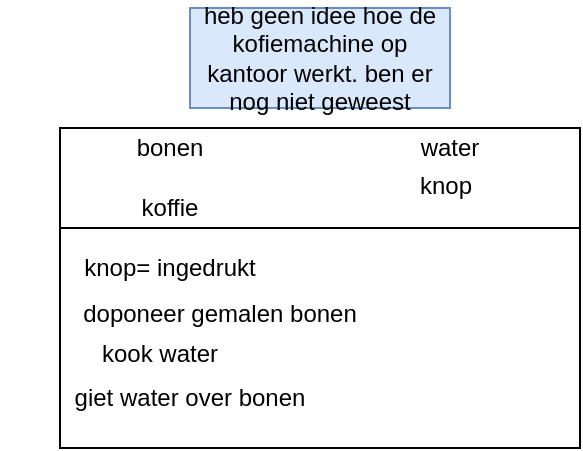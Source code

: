 <mxfile version="12.2.4" pages="1"><diagram id="VwrQlYqHBkdmklEmOdZv" name="Page-1"><mxGraphModel dx="720" dy="549" grid="1" gridSize="10" guides="1" tooltips="1" connect="1" arrows="1" fold="1" page="1" pageScale="1" pageWidth="850" pageHeight="1100" math="0" shadow="0"><root><mxCell id="0"/><mxCell id="1" parent="0"/><mxCell id="17" value="" style="rounded=0;whiteSpace=wrap;html=1;" parent="1" vertex="1"><mxGeometry x="180" y="190" width="260" height="160" as="geometry"/></mxCell><mxCell id="18" value="" style="rounded=0;whiteSpace=wrap;html=1;align=left;" parent="1" vertex="1"><mxGeometry x="180" y="190" width="260" height="50" as="geometry"/></mxCell><mxCell id="44" value="bonen" style="text;html=1;strokeColor=none;fillColor=none;align=center;verticalAlign=middle;whiteSpace=wrap;rounded=0;" parent="1" vertex="1"><mxGeometry x="200" y="190" width="70" height="20" as="geometry"/></mxCell><mxCell id="61" value="koffie" style="text;html=1;strokeColor=none;fillColor=none;align=center;verticalAlign=middle;whiteSpace=wrap;rounded=0;" parent="1" vertex="1"><mxGeometry x="200" y="220" width="70" height="20" as="geometry"/></mxCell><mxCell id="62" value="water" style="text;html=1;strokeColor=none;fillColor=none;align=center;verticalAlign=middle;whiteSpace=wrap;rounded=0;" parent="1" vertex="1"><mxGeometry x="340" y="190" width="70" height="20" as="geometry"/></mxCell><mxCell id="131" value="knop= ingedrukt" style="text;html=1;strokeColor=none;fillColor=none;align=center;verticalAlign=middle;whiteSpace=wrap;rounded=0;" parent="1" vertex="1"><mxGeometry x="155" y="250" width="160" height="20" as="geometry"/></mxCell><mxCell id="133" value="heb geen idee hoe de kofiemachine op kantoor werkt. ben er nog niet geweest" style="text;html=1;strokeColor=#6c8ebf;fillColor=#dae8fc;align=center;verticalAlign=middle;whiteSpace=wrap;rounded=0;" parent="1" vertex="1"><mxGeometry x="245" y="130" width="130" height="50" as="geometry"/></mxCell><mxCell id="134" value="knop" style="text;html=1;" parent="1" vertex="1"><mxGeometry x="357.5" y="205" width="50" height="30" as="geometry"/></mxCell><mxCell id="135" value="kook water" style="text;html=1;strokeColor=none;fillColor=none;align=center;verticalAlign=middle;whiteSpace=wrap;rounded=0;" parent="1" vertex="1"><mxGeometry x="150" y="292.5" width="160" height="20" as="geometry"/></mxCell><mxCell id="136" value="doponeer gemalen bonen" style="text;html=1;strokeColor=none;fillColor=none;align=center;verticalAlign=middle;whiteSpace=wrap;rounded=0;" parent="1" vertex="1"><mxGeometry x="180" y="272.5" width="160" height="20" as="geometry"/></mxCell><mxCell id="137" value="giet water over bonen" style="text;html=1;strokeColor=none;fillColor=none;align=center;verticalAlign=middle;whiteSpace=wrap;rounded=0;" parent="1" vertex="1"><mxGeometry x="165" y="315" width="160" height="20" as="geometry"/></mxCell></root></mxGraphModel></diagram></mxfile>